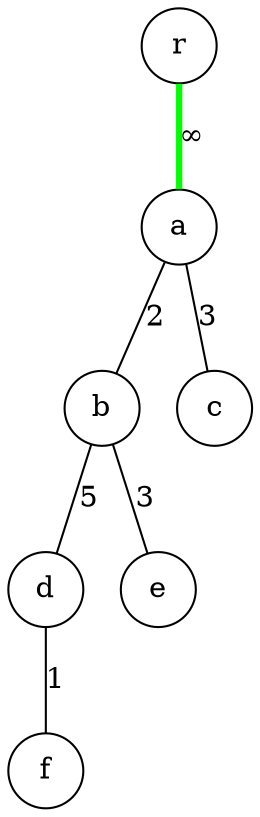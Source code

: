 digraph
{
	node [shape=circle];
	edge [dir=both, arrowtail=none, arrowhead=none];

	r -> a [label="&infin;", color=green, penwidth=3];
	a -> b [label=2];
	a -> c [label=3];
	b -> d [label=5];
	b -> e [label=3];
	d -> f [label=1];
}
